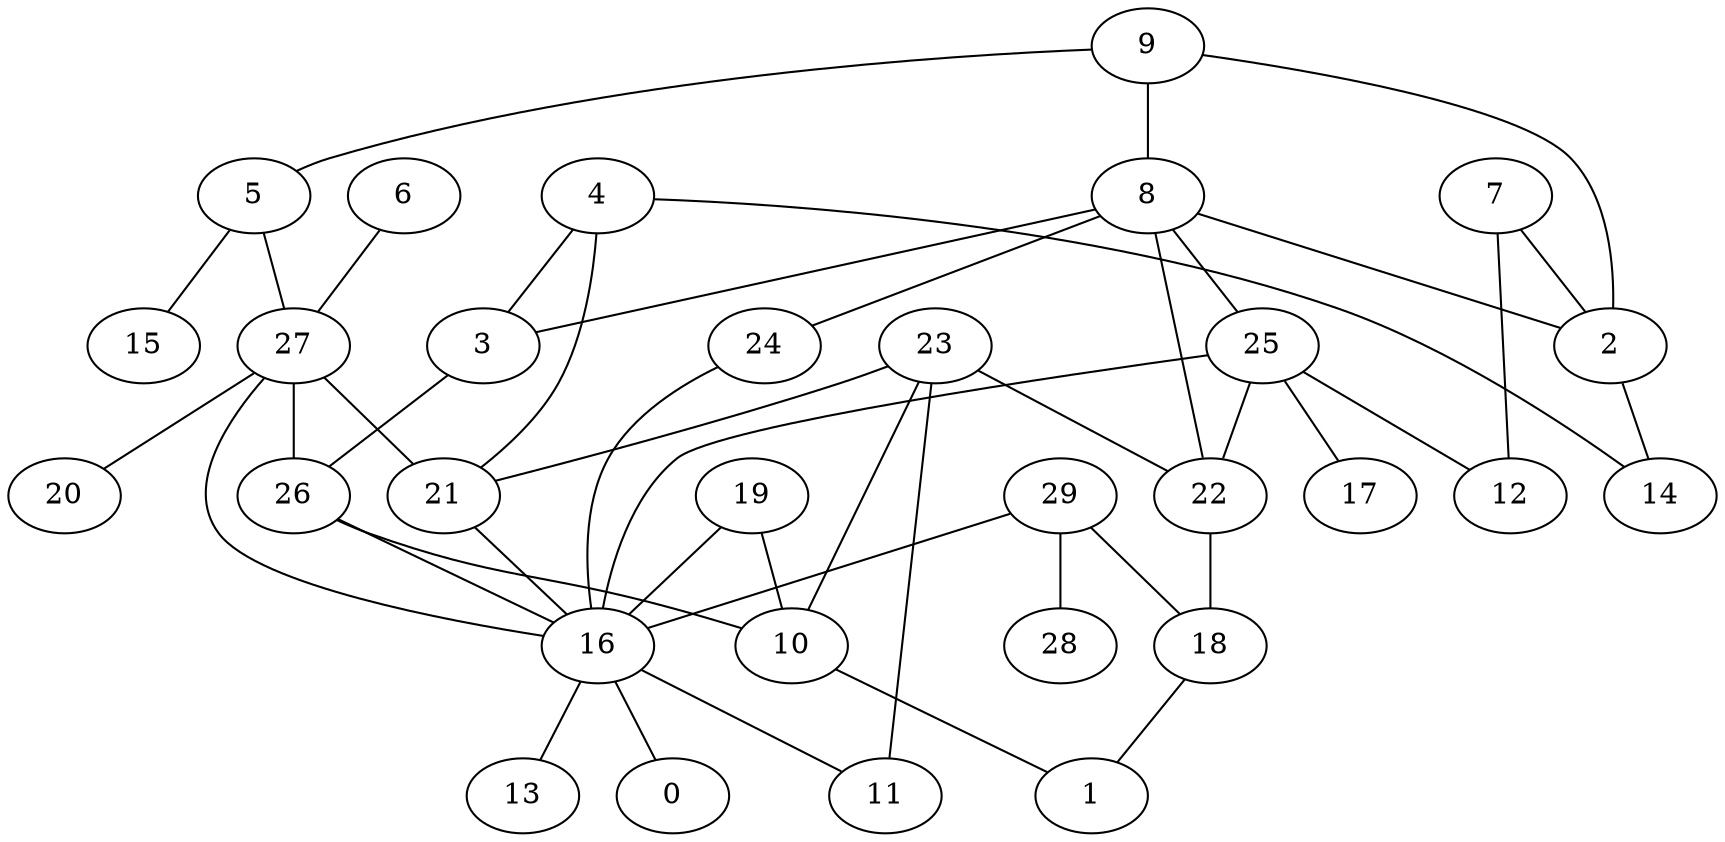 digraph GG_graph {

subgraph G_graph {
edge [color = black]
"9" -> "8" [dir = none]
"23" -> "11" [dir = none]
"23" -> "10" [dir = none]
"29" -> "18" [dir = none]
"29" -> "28" [dir = none]
"29" -> "16" [dir = none]
"27" -> "21" [dir = none]
"27" -> "20" [dir = none]
"27" -> "16" [dir = none]
"5" -> "15" [dir = none]
"5" -> "27" [dir = none]
"26" -> "10" [dir = none]
"26" -> "16" [dir = none]
"8" -> "24" [dir = none]
"8" -> "2" [dir = none]
"8" -> "22" [dir = none]
"8" -> "25" [dir = none]
"16" -> "13" [dir = none]
"16" -> "0" [dir = none]
"6" -> "27" [dir = none]
"3" -> "26" [dir = none]
"10" -> "1" [dir = none]
"7" -> "12" [dir = none]
"4" -> "21" [dir = none]
"25" -> "12" [dir = none]
"25" -> "17" [dir = none]
"25" -> "16" [dir = none]
"2" -> "14" [dir = none]
"19" -> "16" [dir = none]
"9" -> "5" [dir = none]
"9" -> "2" [dir = none]
"23" -> "22" [dir = none]
"25" -> "22" [dir = none]
"7" -> "2" [dir = none]
"16" -> "11" [dir = none]
"18" -> "1" [dir = none]
"24" -> "16" [dir = none]
"4" -> "3" [dir = none]
"23" -> "21" [dir = none]
"21" -> "16" [dir = none]
"19" -> "10" [dir = none]
"22" -> "18" [dir = none]
"8" -> "3" [dir = none]
"27" -> "26" [dir = none]
"4" -> "14" [dir = none]
}

}
